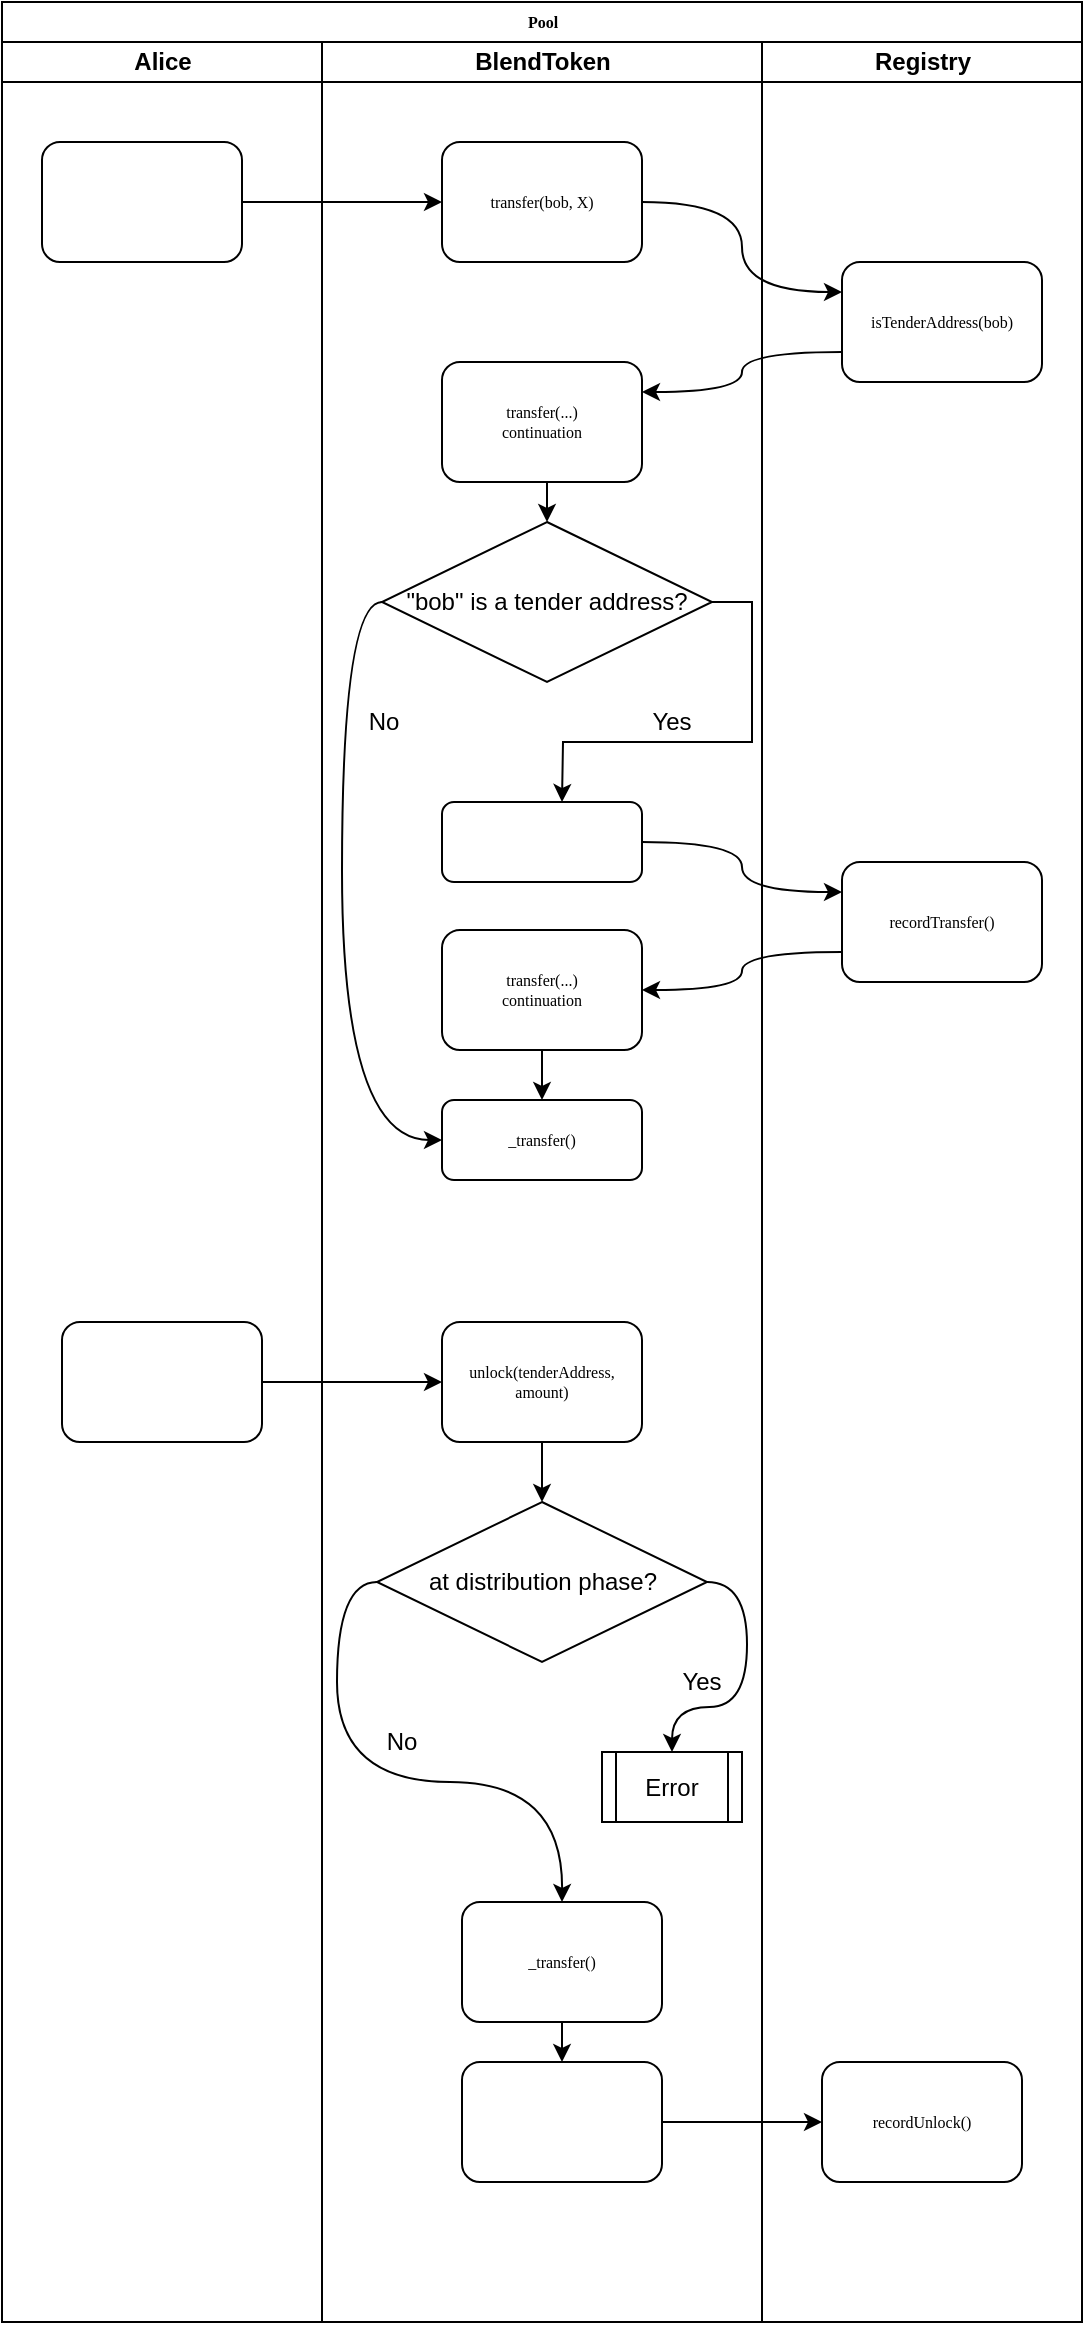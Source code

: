 <mxfile version="13.0.3" type="device"><diagram name="Page-1" id="74e2e168-ea6b-b213-b513-2b3c1d86103e"><mxGraphModel dx="868" dy="443" grid="1" gridSize="10" guides="1" tooltips="1" connect="1" arrows="1" fold="1" page="1" pageScale="1" pageWidth="1100" pageHeight="850" background="#ffffff" math="0" shadow="0"><root><mxCell id="0"/><mxCell id="1" parent="0"/><mxCell id="77e6c97f196da883-1" value="Pool" style="swimlane;html=1;childLayout=stackLayout;startSize=20;rounded=0;shadow=0;labelBackgroundColor=none;strokeWidth=1;fontFamily=Verdana;fontSize=8;align=center;" parent="1" vertex="1"><mxGeometry x="70" y="40" width="540" height="1160" as="geometry"/></mxCell><mxCell id="77e6c97f196da883-2" value="Alice" style="swimlane;html=1;startSize=20;" parent="77e6c97f196da883-1" vertex="1"><mxGeometry y="20" width="160" height="1140" as="geometry"/></mxCell><mxCell id="llPAAGEb1cNUduarC2dm-2" value="" style="rounded=1;whiteSpace=wrap;html=1;shadow=0;labelBackgroundColor=none;strokeWidth=1;fontFamily=Verdana;fontSize=8;align=center;" parent="77e6c97f196da883-2" vertex="1"><mxGeometry x="20" y="50" width="100" height="60" as="geometry"/></mxCell><mxCell id="6nYElobDzQ7BjFCasBia-19" value="" style="rounded=1;whiteSpace=wrap;html=1;shadow=0;labelBackgroundColor=none;strokeWidth=1;fontFamily=Verdana;fontSize=8;align=center;" vertex="1" parent="77e6c97f196da883-2"><mxGeometry x="30" y="640" width="100" height="60" as="geometry"/></mxCell><mxCell id="77e6c97f196da883-26" style="edgeStyle=orthogonalEdgeStyle;rounded=1;html=1;labelBackgroundColor=none;startArrow=none;startFill=0;startSize=5;endArrow=classicThin;endFill=1;endSize=5;jettySize=auto;orthogonalLoop=1;strokeWidth=1;fontFamily=Verdana;fontSize=8" parent="77e6c97f196da883-1" edge="1"><mxGeometry relative="1" as="geometry"><mxPoint x="120" y="115" as="sourcePoint"/></mxGeometry></mxCell><mxCell id="77e6c97f196da883-28" style="edgeStyle=orthogonalEdgeStyle;rounded=1;html=1;labelBackgroundColor=none;startArrow=none;startFill=0;startSize=5;endArrow=classicThin;endFill=1;endSize=5;jettySize=auto;orthogonalLoop=1;strokeWidth=1;fontFamily=Verdana;fontSize=8" parent="77e6c97f196da883-1" edge="1"><mxGeometry relative="1" as="geometry"><mxPoint x="120" y="205" as="sourcePoint"/></mxGeometry></mxCell><mxCell id="77e6c97f196da883-3" value="BlendToken" style="swimlane;html=1;startSize=20;" parent="77e6c97f196da883-1" vertex="1"><mxGeometry x="160" y="20" width="220" height="1140" as="geometry"/></mxCell><mxCell id="6nYElobDzQ7BjFCasBia-18" value="No" style="text;html=1;strokeColor=none;fillColor=none;align=center;verticalAlign=middle;whiteSpace=wrap;rounded=0;" vertex="1" parent="77e6c97f196da883-3"><mxGeometry x="11" y="330" width="40" height="20" as="geometry"/></mxCell><mxCell id="6nYElobDzQ7BjFCasBia-35" value="No" style="text;html=1;strokeColor=none;fillColor=none;align=center;verticalAlign=middle;whiteSpace=wrap;rounded=0;" vertex="1" parent="77e6c97f196da883-3"><mxGeometry x="20" y="840" width="40" height="20" as="geometry"/></mxCell><mxCell id="6nYElobDzQ7BjFCasBia-14" value="&lt;span&gt;transfer(...)&lt;/span&gt;&lt;br&gt;&lt;span&gt;continuation&lt;/span&gt;" style="rounded=1;whiteSpace=wrap;html=1;shadow=0;labelBackgroundColor=none;strokeWidth=1;fontFamily=Verdana;fontSize=8;align=center;" vertex="1" parent="77e6c97f196da883-3"><mxGeometry x="60" y="444" width="100" height="60" as="geometry"/></mxCell><mxCell id="6nYElobDzQ7BjFCasBia-11" style="edgeStyle=orthogonalEdgeStyle;rounded=0;orthogonalLoop=1;jettySize=auto;html=1;exitX=0.5;exitY=1;exitDx=0;exitDy=0;entryX=0.5;entryY=0;entryDx=0;entryDy=0;" edge="1" parent="77e6c97f196da883-3" source="llPAAGEb1cNUduarC2dm-7" target="6nYElobDzQ7BjFCasBia-6"><mxGeometry relative="1" as="geometry"/></mxCell><mxCell id="llPAAGEb1cNUduarC2dm-7" value="transfer(...)&lt;br&gt;continuation" style="rounded=1;whiteSpace=wrap;html=1;shadow=0;labelBackgroundColor=none;strokeWidth=1;fontFamily=Verdana;fontSize=8;align=center;" parent="77e6c97f196da883-3" vertex="1"><mxGeometry x="60" y="160" width="100" height="60" as="geometry"/></mxCell><mxCell id="llPAAGEb1cNUduarC2dm-3" value="transfer(bob, X)" style="rounded=1;whiteSpace=wrap;html=1;shadow=0;labelBackgroundColor=none;strokeWidth=1;fontFamily=Verdana;fontSize=8;align=center;" parent="77e6c97f196da883-3" vertex="1"><mxGeometry x="60" y="50" width="100" height="60" as="geometry"/></mxCell><mxCell id="6nYElobDzQ7BjFCasBia-17" style="edgeStyle=orthogonalEdgeStyle;curved=1;rounded=0;orthogonalLoop=1;jettySize=auto;html=1;exitX=0;exitY=0.5;exitDx=0;exitDy=0;entryX=0;entryY=0.5;entryDx=0;entryDy=0;" edge="1" parent="77e6c97f196da883-3" source="6nYElobDzQ7BjFCasBia-6" target="6nYElobDzQ7BjFCasBia-15"><mxGeometry relative="1" as="geometry"/></mxCell><mxCell id="6nYElobDzQ7BjFCasBia-6" value="&quot;bob&quot; is a tender address?" style="rhombus;whiteSpace=wrap;html=1;" vertex="1" parent="77e6c97f196da883-3"><mxGeometry x="30" y="240" width="165" height="80" as="geometry"/></mxCell><mxCell id="6nYElobDzQ7BjFCasBia-16" style="edgeStyle=orthogonalEdgeStyle;curved=1;rounded=0;orthogonalLoop=1;jettySize=auto;html=1;exitX=0.5;exitY=1;exitDx=0;exitDy=0;" edge="1" parent="77e6c97f196da883-3" source="6nYElobDzQ7BjFCasBia-14" target="6nYElobDzQ7BjFCasBia-15"><mxGeometry relative="1" as="geometry"/></mxCell><mxCell id="6nYElobDzQ7BjFCasBia-15" value="_transfer()" style="rounded=1;whiteSpace=wrap;html=1;shadow=0;labelBackgroundColor=none;strokeWidth=1;fontFamily=Verdana;fontSize=8;align=center;" vertex="1" parent="77e6c97f196da883-3"><mxGeometry x="60" y="529" width="100" height="40" as="geometry"/></mxCell><mxCell id="6nYElobDzQ7BjFCasBia-8" value="" style="rounded=1;whiteSpace=wrap;html=1;shadow=0;labelBackgroundColor=none;strokeWidth=1;fontFamily=Verdana;fontSize=8;align=center;" vertex="1" parent="77e6c97f196da883-3"><mxGeometry x="60" y="380" width="100" height="40" as="geometry"/></mxCell><mxCell id="6nYElobDzQ7BjFCasBia-42" style="edgeStyle=orthogonalEdgeStyle;curved=1;rounded=0;orthogonalLoop=1;jettySize=auto;html=1;exitX=0.5;exitY=1;exitDx=0;exitDy=0;entryX=0.5;entryY=0;entryDx=0;entryDy=0;" edge="1" parent="77e6c97f196da883-3" source="6nYElobDzQ7BjFCasBia-20" target="6nYElobDzQ7BjFCasBia-22"><mxGeometry relative="1" as="geometry"/></mxCell><mxCell id="6nYElobDzQ7BjFCasBia-20" value="unlock(tenderAddress, amount)" style="rounded=1;whiteSpace=wrap;html=1;shadow=0;labelBackgroundColor=none;strokeWidth=1;fontFamily=Verdana;fontSize=8;align=center;" vertex="1" parent="77e6c97f196da883-3"><mxGeometry x="60" y="640" width="100" height="60" as="geometry"/></mxCell><mxCell id="6nYElobDzQ7BjFCasBia-22" value="at distribution phase?" style="rhombus;whiteSpace=wrap;html=1;" vertex="1" parent="77e6c97f196da883-3"><mxGeometry x="27.5" y="730" width="165" height="80" as="geometry"/></mxCell><mxCell id="6nYElobDzQ7BjFCasBia-36" value="_transfer()" style="rounded=1;whiteSpace=wrap;html=1;shadow=0;labelBackgroundColor=none;strokeWidth=1;fontFamily=Verdana;fontSize=8;align=center;" vertex="1" parent="77e6c97f196da883-3"><mxGeometry x="70" y="930" width="100" height="60" as="geometry"/></mxCell><mxCell id="6nYElobDzQ7BjFCasBia-9" value="Yes" style="text;html=1;strokeColor=none;fillColor=none;align=center;verticalAlign=middle;whiteSpace=wrap;rounded=0;" vertex="1" parent="77e6c97f196da883-3"><mxGeometry x="155" y="330" width="40" height="20" as="geometry"/></mxCell><mxCell id="6nYElobDzQ7BjFCasBia-26" value="Yes" style="text;html=1;strokeColor=none;fillColor=none;align=center;verticalAlign=middle;whiteSpace=wrap;rounded=0;" vertex="1" parent="77e6c97f196da883-3"><mxGeometry x="170" y="810" width="40" height="20" as="geometry"/></mxCell><mxCell id="PkHkptN8wct7WtOEVvoM-27" style="edgeStyle=orthogonalEdgeStyle;curved=1;rounded=0;orthogonalLoop=1;jettySize=auto;html=1;exitX=1;exitY=0.5;exitDx=0;exitDy=0;entryX=0;entryY=0.5;entryDx=0;entryDy=0;" parent="77e6c97f196da883-1" edge="1"><mxGeometry relative="1" as="geometry"><mxPoint x="220" y="910" as="targetPoint"/></mxGeometry></mxCell><mxCell id="PkHkptN8wct7WtOEVvoM-29" style="edgeStyle=orthogonalEdgeStyle;curved=1;rounded=0;orthogonalLoop=1;jettySize=auto;html=1;exitX=1;exitY=0.5;exitDx=0;exitDy=0;entryX=0;entryY=0.5;entryDx=0;entryDy=0;" parent="77e6c97f196da883-1" edge="1"><mxGeometry relative="1" as="geometry"><mxPoint x="420" y="910" as="targetPoint"/></mxGeometry></mxCell><mxCell id="llPAAGEb1cNUduarC2dm-5" style="edgeStyle=orthogonalEdgeStyle;rounded=0;orthogonalLoop=1;jettySize=auto;html=1;exitX=1;exitY=0.5;exitDx=0;exitDy=0;" parent="77e6c97f196da883-1" source="llPAAGEb1cNUduarC2dm-2" target="llPAAGEb1cNUduarC2dm-3" edge="1"><mxGeometry relative="1" as="geometry"/></mxCell><mxCell id="llPAAGEb1cNUduarC2dm-13" style="edgeStyle=orthogonalEdgeStyle;curved=1;rounded=0;orthogonalLoop=1;jettySize=auto;html=1;exitX=1;exitY=0.5;exitDx=0;exitDy=0;entryX=0;entryY=0.25;entryDx=0;entryDy=0;" parent="77e6c97f196da883-1" source="llPAAGEb1cNUduarC2dm-3" target="llPAAGEb1cNUduarC2dm-11" edge="1"><mxGeometry relative="1" as="geometry"/></mxCell><mxCell id="llPAAGEb1cNUduarC2dm-14" style="edgeStyle=orthogonalEdgeStyle;curved=1;rounded=0;orthogonalLoop=1;jettySize=auto;html=1;exitX=0;exitY=0.75;exitDx=0;exitDy=0;entryX=1;entryY=0.25;entryDx=0;entryDy=0;" parent="77e6c97f196da883-1" source="llPAAGEb1cNUduarC2dm-11" target="llPAAGEb1cNUduarC2dm-7" edge="1"><mxGeometry relative="1" as="geometry"/></mxCell><mxCell id="77e6c97f196da883-5" value="Registry" style="swimlane;html=1;startSize=20;" parent="77e6c97f196da883-1" vertex="1"><mxGeometry x="380" y="20" width="160" height="1140" as="geometry"/></mxCell><mxCell id="6nYElobDzQ7BjFCasBia-39" value="recordUnlock()" style="rounded=1;whiteSpace=wrap;html=1;shadow=0;labelBackgroundColor=none;strokeWidth=1;fontFamily=Verdana;fontSize=8;align=center;" vertex="1" parent="77e6c97f196da883-5"><mxGeometry x="30" y="1010" width="100" height="60" as="geometry"/></mxCell><mxCell id="6nYElobDzQ7BjFCasBia-10" value="recordTransfer()" style="rounded=1;whiteSpace=wrap;html=1;shadow=0;labelBackgroundColor=none;strokeWidth=1;fontFamily=Verdana;fontSize=8;align=center;" vertex="1" parent="77e6c97f196da883-5"><mxGeometry x="40" y="410" width="100" height="60" as="geometry"/></mxCell><mxCell id="llPAAGEb1cNUduarC2dm-11" value="isTenderAddress(bob)" style="rounded=1;whiteSpace=wrap;html=1;shadow=0;labelBackgroundColor=none;strokeWidth=1;fontFamily=Verdana;fontSize=8;align=center;" parent="77e6c97f196da883-5" vertex="1"><mxGeometry x="40" y="110" width="100" height="60" as="geometry"/></mxCell><mxCell id="6nYElobDzQ7BjFCasBia-12" style="edgeStyle=orthogonalEdgeStyle;rounded=0;orthogonalLoop=1;jettySize=auto;html=1;exitX=1;exitY=0.5;exitDx=0;exitDy=0;entryX=0;entryY=0.25;entryDx=0;entryDy=0;curved=1;" edge="1" parent="77e6c97f196da883-1" source="6nYElobDzQ7BjFCasBia-8" target="6nYElobDzQ7BjFCasBia-10"><mxGeometry relative="1" as="geometry"/></mxCell><mxCell id="6nYElobDzQ7BjFCasBia-13" style="edgeStyle=orthogonalEdgeStyle;curved=1;rounded=0;orthogonalLoop=1;jettySize=auto;html=1;exitX=0;exitY=0.75;exitDx=0;exitDy=0;entryX=1;entryY=0.5;entryDx=0;entryDy=0;" edge="1" parent="77e6c97f196da883-1" source="6nYElobDzQ7BjFCasBia-10" target="6nYElobDzQ7BjFCasBia-14"><mxGeometry relative="1" as="geometry"><mxPoint x="320" y="475" as="targetPoint"/></mxGeometry></mxCell><mxCell id="6nYElobDzQ7BjFCasBia-21" style="edgeStyle=orthogonalEdgeStyle;curved=1;rounded=0;orthogonalLoop=1;jettySize=auto;html=1;exitX=1;exitY=0.5;exitDx=0;exitDy=0;entryX=0;entryY=0.5;entryDx=0;entryDy=0;" edge="1" parent="77e6c97f196da883-1" source="6nYElobDzQ7BjFCasBia-19" target="6nYElobDzQ7BjFCasBia-20"><mxGeometry relative="1" as="geometry"/></mxCell><mxCell id="PkHkptN8wct7WtOEVvoM-7" style="edgeStyle=orthogonalEdgeStyle;rounded=0;orthogonalLoop=1;jettySize=auto;html=1;exitX=1;exitY=0.5;exitDx=0;exitDy=0;entryX=0;entryY=0.25;entryDx=0;entryDy=0;curved=1;" parent="1" edge="1"><mxGeometry relative="1" as="geometry"><mxPoint x="600" y="505" as="sourcePoint"/></mxGeometry></mxCell><mxCell id="PkHkptN8wct7WtOEVvoM-8" style="edgeStyle=orthogonalEdgeStyle;curved=1;rounded=0;orthogonalLoop=1;jettySize=auto;html=1;exitX=0;exitY=0.75;exitDx=0;exitDy=0;entryX=1;entryY=0.25;entryDx=0;entryDy=0;" parent="1" edge="1"><mxGeometry relative="1" as="geometry"><mxPoint x="600" y="560" as="targetPoint"/></mxGeometry></mxCell><mxCell id="6nYElobDzQ7BjFCasBia-7" style="edgeStyle=orthogonalEdgeStyle;rounded=0;orthogonalLoop=1;jettySize=auto;html=1;exitX=1;exitY=0.5;exitDx=0;exitDy=0;" edge="1" parent="1" source="6nYElobDzQ7BjFCasBia-6"><mxGeometry relative="1" as="geometry"><mxPoint x="350" y="440" as="targetPoint"/></mxGeometry></mxCell><mxCell id="6nYElobDzQ7BjFCasBia-23" style="edgeStyle=orthogonalEdgeStyle;curved=1;rounded=0;orthogonalLoop=1;jettySize=auto;html=1;exitX=0;exitY=0.5;exitDx=0;exitDy=0;" edge="1" parent="1" source="6nYElobDzQ7BjFCasBia-22"><mxGeometry relative="1" as="geometry"><mxPoint x="350" y="990" as="targetPoint"/></mxGeometry></mxCell><mxCell id="6nYElobDzQ7BjFCasBia-24" style="edgeStyle=orthogonalEdgeStyle;curved=1;rounded=0;orthogonalLoop=1;jettySize=auto;html=1;exitX=1;exitY=0.5;exitDx=0;exitDy=0;" edge="1" parent="1" source="6nYElobDzQ7BjFCasBia-22" target="6nYElobDzQ7BjFCasBia-25"><mxGeometry relative="1" as="geometry"><mxPoint x="380" y="920" as="targetPoint"/></mxGeometry></mxCell><mxCell id="6nYElobDzQ7BjFCasBia-25" value="Error" style="shape=process;whiteSpace=wrap;html=1;backgroundOutline=1;" vertex="1" parent="1"><mxGeometry x="370" y="915" width="70" height="35" as="geometry"/></mxCell><mxCell id="6nYElobDzQ7BjFCasBia-41" style="edgeStyle=orthogonalEdgeStyle;curved=1;rounded=0;orthogonalLoop=1;jettySize=auto;html=1;exitX=1;exitY=0.5;exitDx=0;exitDy=0;" edge="1" parent="1" source="6nYElobDzQ7BjFCasBia-38" target="6nYElobDzQ7BjFCasBia-39"><mxGeometry relative="1" as="geometry"/></mxCell><mxCell id="6nYElobDzQ7BjFCasBia-38" value="" style="rounded=1;whiteSpace=wrap;html=1;shadow=0;labelBackgroundColor=none;strokeWidth=1;fontFamily=Verdana;fontSize=8;align=center;" vertex="1" parent="1"><mxGeometry x="300" y="1070" width="100" height="60" as="geometry"/></mxCell><mxCell id="6nYElobDzQ7BjFCasBia-40" style="edgeStyle=orthogonalEdgeStyle;curved=1;rounded=0;orthogonalLoop=1;jettySize=auto;html=1;exitX=0.5;exitY=1;exitDx=0;exitDy=0;entryX=0.5;entryY=0;entryDx=0;entryDy=0;" edge="1" parent="1" source="6nYElobDzQ7BjFCasBia-36" target="6nYElobDzQ7BjFCasBia-38"><mxGeometry relative="1" as="geometry"/></mxCell></root></mxGraphModel></diagram></mxfile>